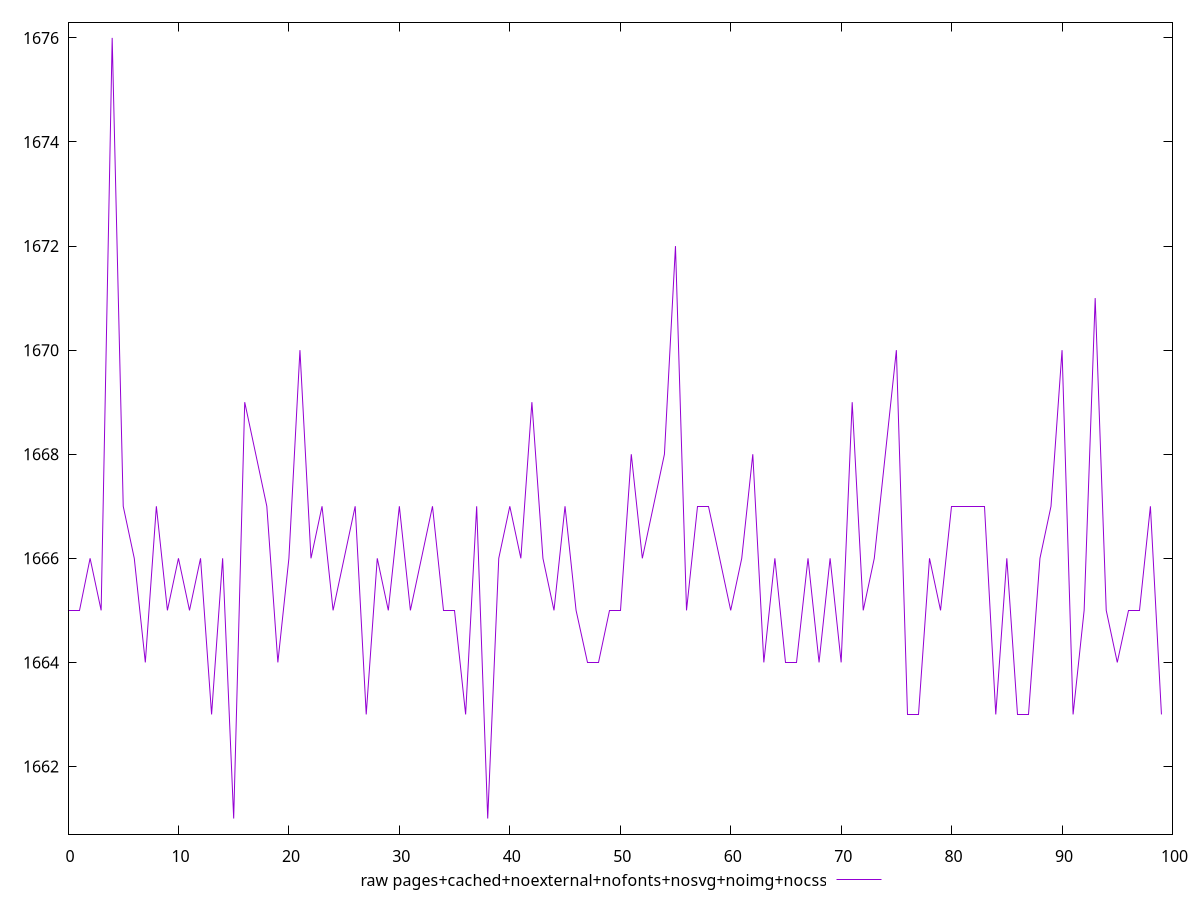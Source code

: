 $_rawPagesCachedNoexternalNofontsNosvgNoimgNocss <<EOF
1665
1665
1666
1665
1676
1667
1666
1664
1667
1665
1666
1665
1666
1663
1666
1661
1669
1668
1667
1664
1666
1670
1666
1667
1665
1666
1667
1663
1666
1665
1667
1665
1666
1667
1665
1665
1663
1667
1661
1666
1667
1666
1669
1666
1665
1667
1665
1664
1664
1665
1665
1668
1666
1667
1668
1672
1665
1667
1667
1666
1665
1666
1668
1664
1666
1664
1664
1666
1664
1666
1664
1669
1665
1666
1668
1670
1663
1663
1666
1665
1667
1667
1667
1667
1663
1666
1663
1663
1666
1667
1670
1663
1665
1671
1665
1664
1665
1665
1667
1663
EOF
set key outside below
set terminal pngcairo
set output "report_00005_2020-11-02T22-26-11.212Z/metrics/pages+cached+noexternal+nofonts+nosvg+noimg+nocss//raw.png"
set yrange [1660.7:1676.3]
plot $_rawPagesCachedNoexternalNofontsNosvgNoimgNocss title "raw pages+cached+noexternal+nofonts+nosvg+noimg+nocss" with line ,
